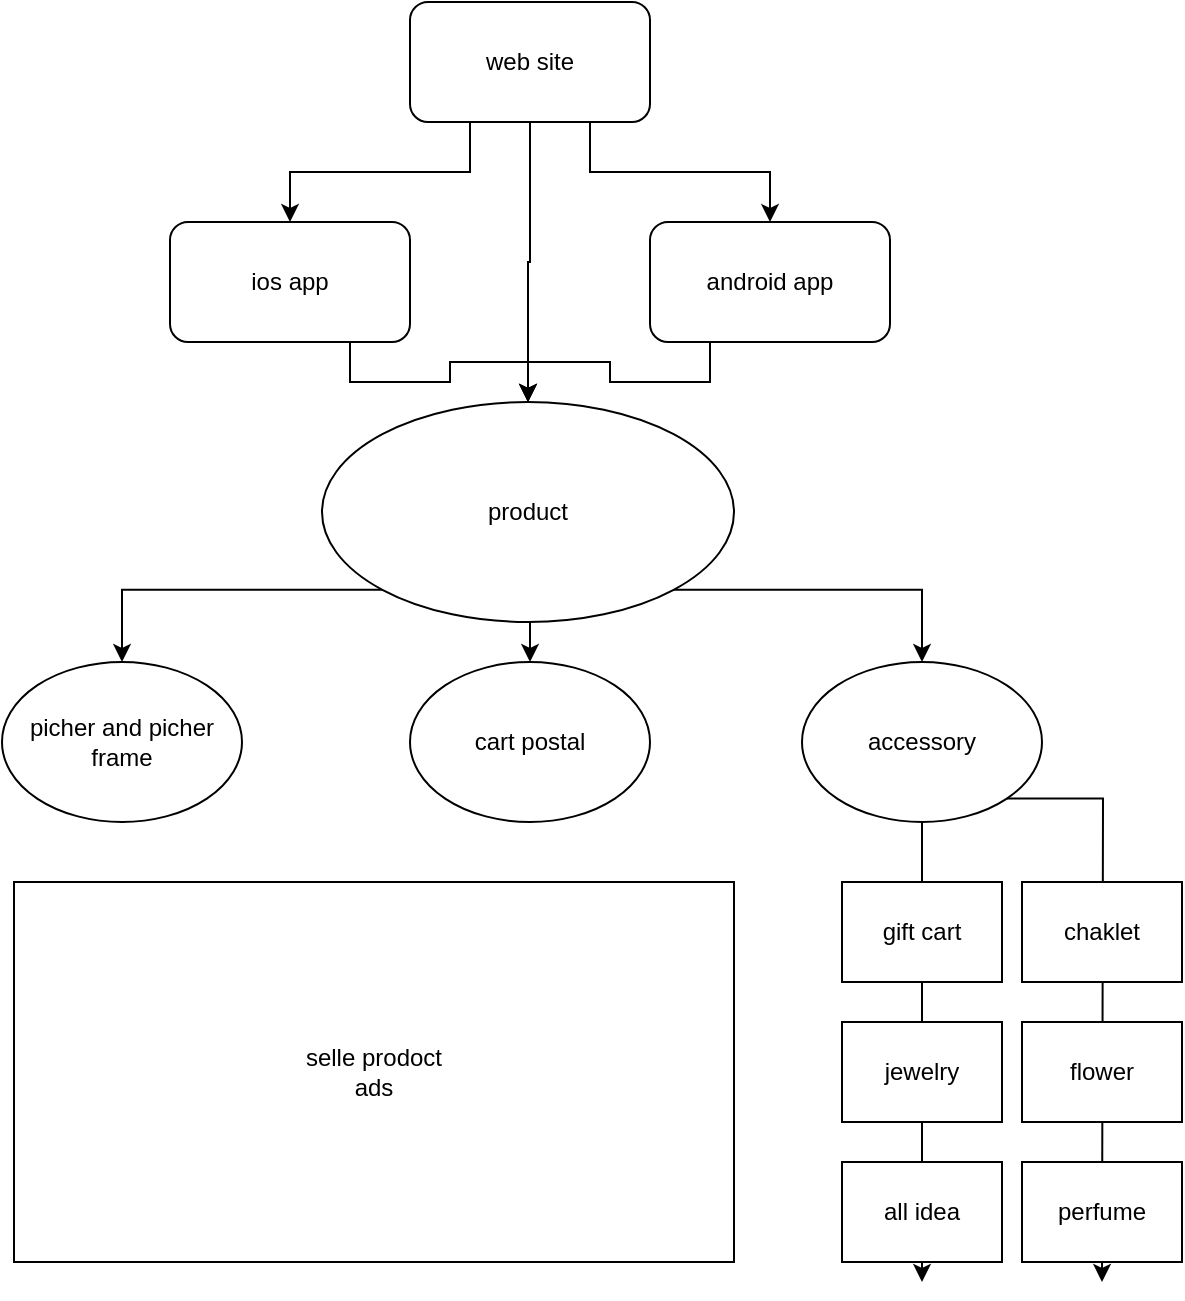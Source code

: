 <mxfile version="13.7.9" type="github">
  <diagram id="BzG-idGq5Re7dHi9zUym" name="Page-1">
    <mxGraphModel dx="1422" dy="794" grid="1" gridSize="10" guides="1" tooltips="1" connect="1" arrows="1" fold="1" page="1" pageScale="1" pageWidth="827" pageHeight="1169" math="0" shadow="0">
      <root>
        <mxCell id="0" />
        <mxCell id="1" parent="0" />
        <mxCell id="_zSGnlk9lr0JbZR3jzwY-6" style="edgeStyle=orthogonalEdgeStyle;rounded=0;orthogonalLoop=1;jettySize=auto;html=1;exitX=0.25;exitY=1;exitDx=0;exitDy=0;entryX=0.5;entryY=0;entryDx=0;entryDy=0;" edge="1" parent="1" source="_zSGnlk9lr0JbZR3jzwY-1" target="_zSGnlk9lr0JbZR3jzwY-2">
          <mxGeometry relative="1" as="geometry" />
        </mxCell>
        <mxCell id="_zSGnlk9lr0JbZR3jzwY-7" style="edgeStyle=orthogonalEdgeStyle;rounded=0;orthogonalLoop=1;jettySize=auto;html=1;exitX=0.75;exitY=1;exitDx=0;exitDy=0;" edge="1" parent="1" source="_zSGnlk9lr0JbZR3jzwY-1" target="_zSGnlk9lr0JbZR3jzwY-3">
          <mxGeometry relative="1" as="geometry" />
        </mxCell>
        <mxCell id="_zSGnlk9lr0JbZR3jzwY-20" style="edgeStyle=orthogonalEdgeStyle;rounded=0;orthogonalLoop=1;jettySize=auto;html=1;exitX=0.5;exitY=1;exitDx=0;exitDy=0;entryX=0.5;entryY=0;entryDx=0;entryDy=0;" edge="1" parent="1" source="_zSGnlk9lr0JbZR3jzwY-1" target="_zSGnlk9lr0JbZR3jzwY-10">
          <mxGeometry relative="1" as="geometry" />
        </mxCell>
        <mxCell id="_zSGnlk9lr0JbZR3jzwY-1" value="web site" style="rounded=1;whiteSpace=wrap;html=1;" vertex="1" parent="1">
          <mxGeometry x="354" y="20" width="120" height="60" as="geometry" />
        </mxCell>
        <mxCell id="_zSGnlk9lr0JbZR3jzwY-18" style="edgeStyle=orthogonalEdgeStyle;rounded=0;orthogonalLoop=1;jettySize=auto;html=1;exitX=0.75;exitY=1;exitDx=0;exitDy=0;" edge="1" parent="1" source="_zSGnlk9lr0JbZR3jzwY-2" target="_zSGnlk9lr0JbZR3jzwY-10">
          <mxGeometry relative="1" as="geometry" />
        </mxCell>
        <mxCell id="_zSGnlk9lr0JbZR3jzwY-2" value="ios app" style="rounded=1;whiteSpace=wrap;html=1;" vertex="1" parent="1">
          <mxGeometry x="234" y="130" width="120" height="60" as="geometry" />
        </mxCell>
        <mxCell id="_zSGnlk9lr0JbZR3jzwY-19" style="edgeStyle=orthogonalEdgeStyle;rounded=0;orthogonalLoop=1;jettySize=auto;html=1;exitX=0.25;exitY=1;exitDx=0;exitDy=0;entryX=0.5;entryY=0;entryDx=0;entryDy=0;" edge="1" parent="1" source="_zSGnlk9lr0JbZR3jzwY-3" target="_zSGnlk9lr0JbZR3jzwY-10">
          <mxGeometry relative="1" as="geometry" />
        </mxCell>
        <mxCell id="_zSGnlk9lr0JbZR3jzwY-3" value="android app" style="rounded=1;whiteSpace=wrap;html=1;" vertex="1" parent="1">
          <mxGeometry x="474" y="130" width="120" height="60" as="geometry" />
        </mxCell>
        <mxCell id="_zSGnlk9lr0JbZR3jzwY-26" style="edgeStyle=orthogonalEdgeStyle;rounded=0;orthogonalLoop=1;jettySize=auto;html=1;exitX=0;exitY=1;exitDx=0;exitDy=0;entryX=0.5;entryY=0;entryDx=0;entryDy=0;" edge="1" parent="1" source="_zSGnlk9lr0JbZR3jzwY-10" target="_zSGnlk9lr0JbZR3jzwY-11">
          <mxGeometry relative="1" as="geometry" />
        </mxCell>
        <mxCell id="_zSGnlk9lr0JbZR3jzwY-28" style="edgeStyle=orthogonalEdgeStyle;rounded=0;orthogonalLoop=1;jettySize=auto;html=1;exitX=0.5;exitY=1;exitDx=0;exitDy=0;entryX=0.5;entryY=0;entryDx=0;entryDy=0;" edge="1" parent="1" source="_zSGnlk9lr0JbZR3jzwY-10" target="_zSGnlk9lr0JbZR3jzwY-12">
          <mxGeometry relative="1" as="geometry" />
        </mxCell>
        <mxCell id="_zSGnlk9lr0JbZR3jzwY-29" style="edgeStyle=orthogonalEdgeStyle;rounded=0;orthogonalLoop=1;jettySize=auto;html=1;exitX=1;exitY=1;exitDx=0;exitDy=0;entryX=0.5;entryY=0;entryDx=0;entryDy=0;" edge="1" parent="1" source="_zSGnlk9lr0JbZR3jzwY-10" target="_zSGnlk9lr0JbZR3jzwY-13">
          <mxGeometry relative="1" as="geometry" />
        </mxCell>
        <mxCell id="_zSGnlk9lr0JbZR3jzwY-10" value="product" style="ellipse;whiteSpace=wrap;html=1;" vertex="1" parent="1">
          <mxGeometry x="310" y="220" width="206" height="110" as="geometry" />
        </mxCell>
        <mxCell id="_zSGnlk9lr0JbZR3jzwY-11" value="picher and picher frame" style="ellipse;whiteSpace=wrap;html=1;" vertex="1" parent="1">
          <mxGeometry x="150" y="350" width="120" height="80" as="geometry" />
        </mxCell>
        <mxCell id="_zSGnlk9lr0JbZR3jzwY-12" value="cart postal" style="ellipse;whiteSpace=wrap;html=1;" vertex="1" parent="1">
          <mxGeometry x="354" y="350" width="120" height="80" as="geometry" />
        </mxCell>
        <mxCell id="_zSGnlk9lr0JbZR3jzwY-31" style="edgeStyle=orthogonalEdgeStyle;rounded=0;orthogonalLoop=1;jettySize=auto;html=1;exitX=0.5;exitY=1;exitDx=0;exitDy=0;" edge="1" parent="1" source="_zSGnlk9lr0JbZR3jzwY-13">
          <mxGeometry relative="1" as="geometry">
            <mxPoint x="610" y="660" as="targetPoint" />
          </mxGeometry>
        </mxCell>
        <mxCell id="_zSGnlk9lr0JbZR3jzwY-35" style="edgeStyle=orthogonalEdgeStyle;rounded=0;orthogonalLoop=1;jettySize=auto;html=1;exitX=1;exitY=1;exitDx=0;exitDy=0;" edge="1" parent="1" source="_zSGnlk9lr0JbZR3jzwY-13">
          <mxGeometry relative="1" as="geometry">
            <mxPoint x="700" y="660" as="targetPoint" />
          </mxGeometry>
        </mxCell>
        <mxCell id="_zSGnlk9lr0JbZR3jzwY-13" value="accessory" style="ellipse;whiteSpace=wrap;html=1;" vertex="1" parent="1">
          <mxGeometry x="550" y="350" width="120" height="80" as="geometry" />
        </mxCell>
        <mxCell id="_zSGnlk9lr0JbZR3jzwY-15" value="gift cart" style="rounded=0;whiteSpace=wrap;html=1;" vertex="1" parent="1">
          <mxGeometry x="570" y="460" width="80" height="50" as="geometry" />
        </mxCell>
        <mxCell id="_zSGnlk9lr0JbZR3jzwY-21" value="jewelry" style="rounded=0;whiteSpace=wrap;html=1;" vertex="1" parent="1">
          <mxGeometry x="570" y="530" width="80" height="50" as="geometry" />
        </mxCell>
        <mxCell id="_zSGnlk9lr0JbZR3jzwY-22" value="all idea" style="rounded=0;whiteSpace=wrap;html=1;" vertex="1" parent="1">
          <mxGeometry x="570" y="600" width="80" height="50" as="geometry" />
        </mxCell>
        <mxCell id="_zSGnlk9lr0JbZR3jzwY-23" value="chaklet" style="rounded=0;whiteSpace=wrap;html=1;" vertex="1" parent="1">
          <mxGeometry x="660" y="460" width="80" height="50" as="geometry" />
        </mxCell>
        <mxCell id="_zSGnlk9lr0JbZR3jzwY-24" value="flower" style="rounded=0;whiteSpace=wrap;html=1;" vertex="1" parent="1">
          <mxGeometry x="660" y="530" width="80" height="50" as="geometry" />
        </mxCell>
        <mxCell id="_zSGnlk9lr0JbZR3jzwY-25" value="perfume" style="rounded=0;whiteSpace=wrap;html=1;" vertex="1" parent="1">
          <mxGeometry x="660" y="600" width="80" height="50" as="geometry" />
        </mxCell>
        <mxCell id="_zSGnlk9lr0JbZR3jzwY-38" value="selle prodoct&lt;br&gt;ads" style="rounded=0;whiteSpace=wrap;html=1;" vertex="1" parent="1">
          <mxGeometry x="156" y="460" width="360" height="190" as="geometry" />
        </mxCell>
      </root>
    </mxGraphModel>
  </diagram>
</mxfile>
